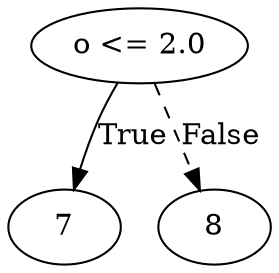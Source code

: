 digraph {
0 [label="o <= 2.0"];
1 [label="7"];
0 -> 1 [label="True"];
2 [label="8"];
0 -> 2 [style="dashed", label="False"];

}